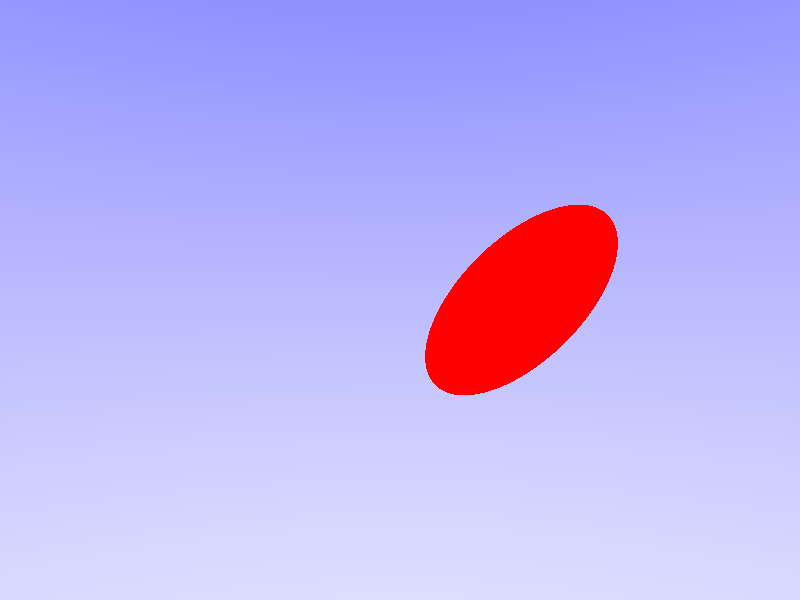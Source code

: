 #include "colors.inc"  

camera { 
  location <0,0,-10>
  look_at <0,0,0>
}

light_source{  
  <4, 6, -10>  
  White
}  

sky_sphere {
  pigment {   
    gradient y
    color_map {  
      [0 color White]
      [1 color Blue]
    }
    scale 2
    translate <0, 1, 0>
  }
}  

sphere { 
  <0,0,0>, 1
  pigment { Red } 
  finish { ambient .4 } 
  // scale 2
  scale <2,1,1>
  rotate <0,0,45>
  translate <2,0,0>  
}

